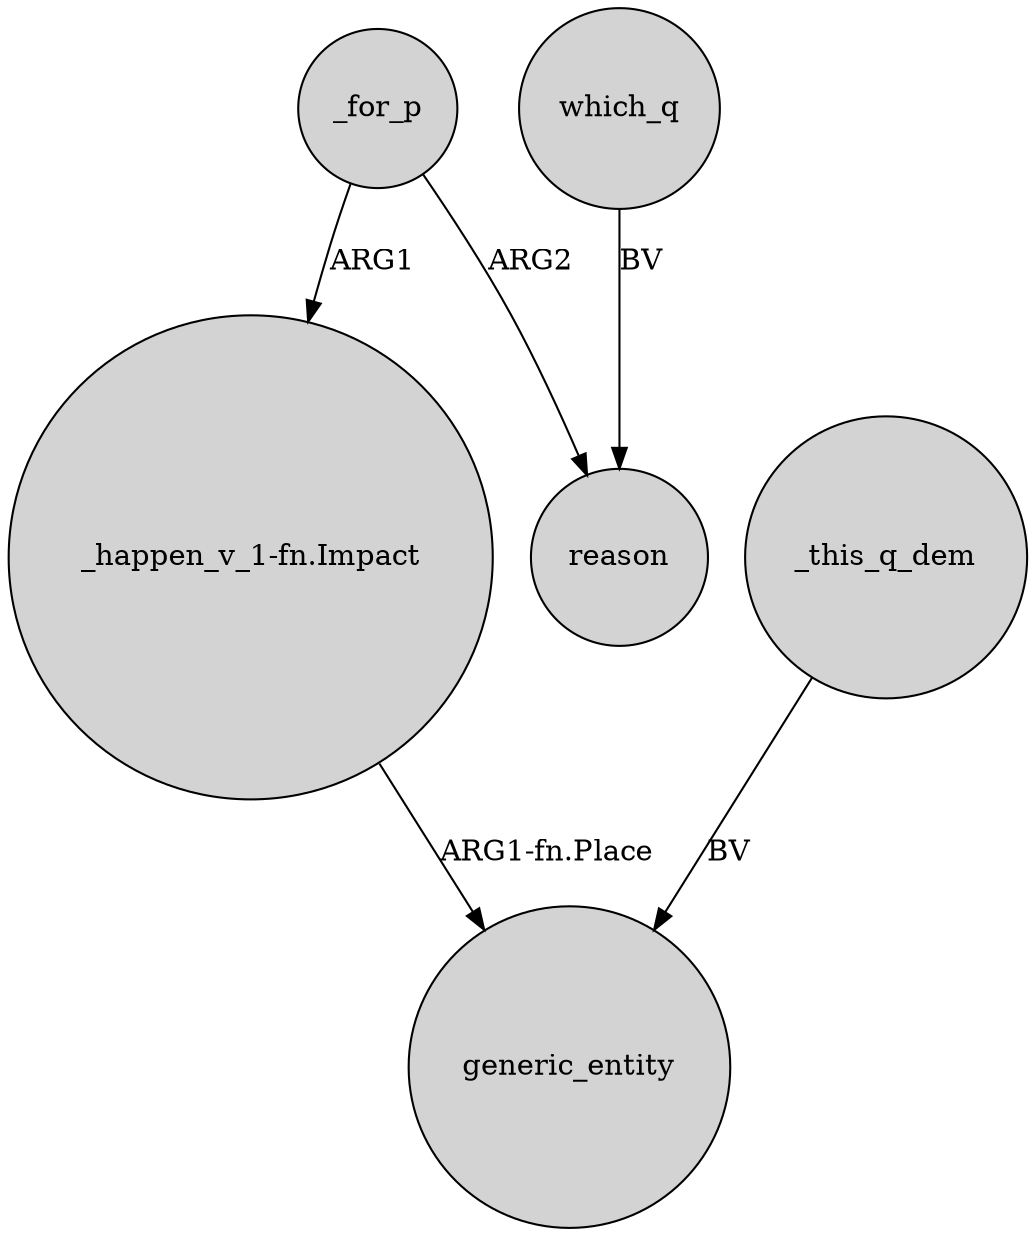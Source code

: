 digraph {
	node [shape=circle style=filled]
	_for_p -> reason [label=ARG2]
	"_happen_v_1-fn.Impact" -> generic_entity [label="ARG1-fn.Place"]
	which_q -> reason [label=BV]
	_for_p -> "_happen_v_1-fn.Impact" [label=ARG1]
	_this_q_dem -> generic_entity [label=BV]
}
